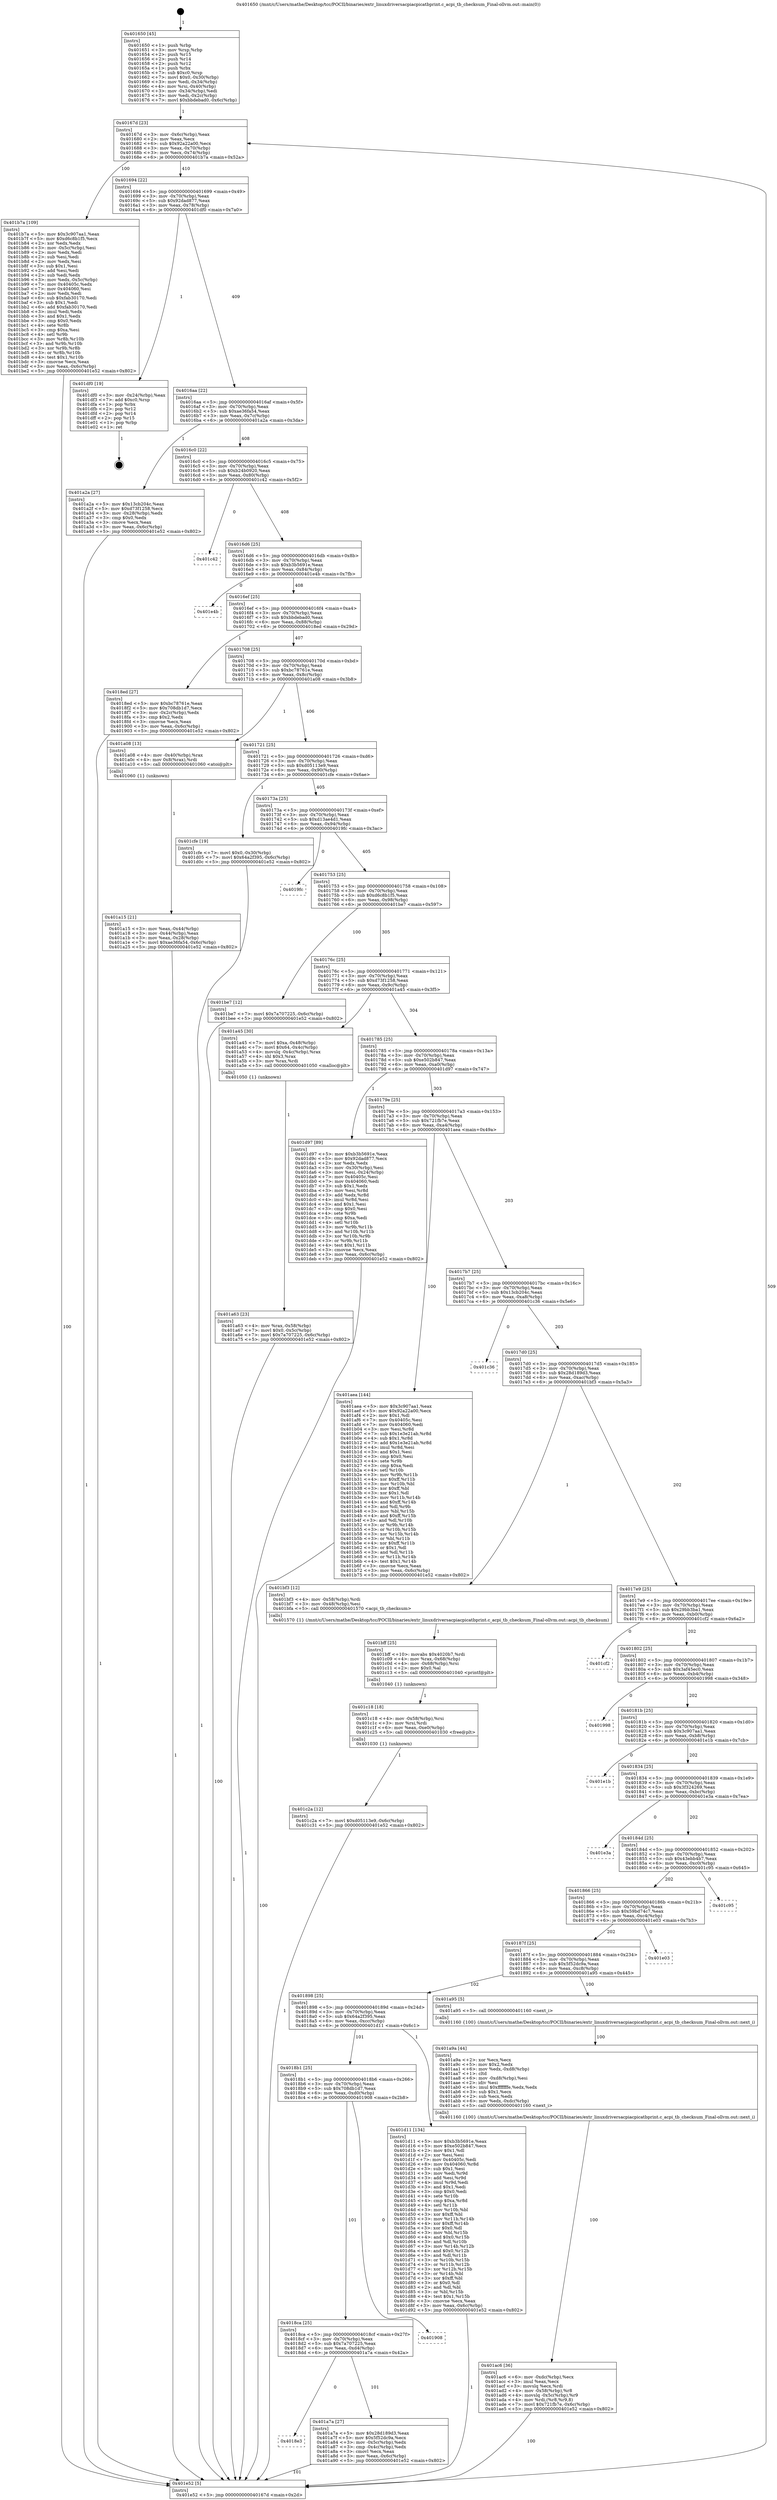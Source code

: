 digraph "0x401650" {
  label = "0x401650 (/mnt/c/Users/mathe/Desktop/tcc/POCII/binaries/extr_linuxdriversacpiacpicatbprint.c_acpi_tb_checksum_Final-ollvm.out::main(0))"
  labelloc = "t"
  node[shape=record]

  Entry [label="",width=0.3,height=0.3,shape=circle,fillcolor=black,style=filled]
  "0x40167d" [label="{
     0x40167d [23]\l
     | [instrs]\l
     &nbsp;&nbsp;0x40167d \<+3\>: mov -0x6c(%rbp),%eax\l
     &nbsp;&nbsp;0x401680 \<+2\>: mov %eax,%ecx\l
     &nbsp;&nbsp;0x401682 \<+6\>: sub $0x92a22a00,%ecx\l
     &nbsp;&nbsp;0x401688 \<+3\>: mov %eax,-0x70(%rbp)\l
     &nbsp;&nbsp;0x40168b \<+3\>: mov %ecx,-0x74(%rbp)\l
     &nbsp;&nbsp;0x40168e \<+6\>: je 0000000000401b7a \<main+0x52a\>\l
  }"]
  "0x401b7a" [label="{
     0x401b7a [109]\l
     | [instrs]\l
     &nbsp;&nbsp;0x401b7a \<+5\>: mov $0x3c907aa1,%eax\l
     &nbsp;&nbsp;0x401b7f \<+5\>: mov $0xd6c8b1f5,%ecx\l
     &nbsp;&nbsp;0x401b84 \<+2\>: xor %edx,%edx\l
     &nbsp;&nbsp;0x401b86 \<+3\>: mov -0x5c(%rbp),%esi\l
     &nbsp;&nbsp;0x401b89 \<+2\>: mov %edx,%edi\l
     &nbsp;&nbsp;0x401b8b \<+2\>: sub %esi,%edi\l
     &nbsp;&nbsp;0x401b8d \<+2\>: mov %edx,%esi\l
     &nbsp;&nbsp;0x401b8f \<+3\>: sub $0x1,%esi\l
     &nbsp;&nbsp;0x401b92 \<+2\>: add %esi,%edi\l
     &nbsp;&nbsp;0x401b94 \<+2\>: sub %edi,%edx\l
     &nbsp;&nbsp;0x401b96 \<+3\>: mov %edx,-0x5c(%rbp)\l
     &nbsp;&nbsp;0x401b99 \<+7\>: mov 0x40405c,%edx\l
     &nbsp;&nbsp;0x401ba0 \<+7\>: mov 0x404060,%esi\l
     &nbsp;&nbsp;0x401ba7 \<+2\>: mov %edx,%edi\l
     &nbsp;&nbsp;0x401ba9 \<+6\>: sub $0xfab30170,%edi\l
     &nbsp;&nbsp;0x401baf \<+3\>: sub $0x1,%edi\l
     &nbsp;&nbsp;0x401bb2 \<+6\>: add $0xfab30170,%edi\l
     &nbsp;&nbsp;0x401bb8 \<+3\>: imul %edi,%edx\l
     &nbsp;&nbsp;0x401bbb \<+3\>: and $0x1,%edx\l
     &nbsp;&nbsp;0x401bbe \<+3\>: cmp $0x0,%edx\l
     &nbsp;&nbsp;0x401bc1 \<+4\>: sete %r8b\l
     &nbsp;&nbsp;0x401bc5 \<+3\>: cmp $0xa,%esi\l
     &nbsp;&nbsp;0x401bc8 \<+4\>: setl %r9b\l
     &nbsp;&nbsp;0x401bcc \<+3\>: mov %r8b,%r10b\l
     &nbsp;&nbsp;0x401bcf \<+3\>: and %r9b,%r10b\l
     &nbsp;&nbsp;0x401bd2 \<+3\>: xor %r9b,%r8b\l
     &nbsp;&nbsp;0x401bd5 \<+3\>: or %r8b,%r10b\l
     &nbsp;&nbsp;0x401bd8 \<+4\>: test $0x1,%r10b\l
     &nbsp;&nbsp;0x401bdc \<+3\>: cmovne %ecx,%eax\l
     &nbsp;&nbsp;0x401bdf \<+3\>: mov %eax,-0x6c(%rbp)\l
     &nbsp;&nbsp;0x401be2 \<+5\>: jmp 0000000000401e52 \<main+0x802\>\l
  }"]
  "0x401694" [label="{
     0x401694 [22]\l
     | [instrs]\l
     &nbsp;&nbsp;0x401694 \<+5\>: jmp 0000000000401699 \<main+0x49\>\l
     &nbsp;&nbsp;0x401699 \<+3\>: mov -0x70(%rbp),%eax\l
     &nbsp;&nbsp;0x40169c \<+5\>: sub $0x92dad877,%eax\l
     &nbsp;&nbsp;0x4016a1 \<+3\>: mov %eax,-0x78(%rbp)\l
     &nbsp;&nbsp;0x4016a4 \<+6\>: je 0000000000401df0 \<main+0x7a0\>\l
  }"]
  Exit [label="",width=0.3,height=0.3,shape=circle,fillcolor=black,style=filled,peripheries=2]
  "0x401df0" [label="{
     0x401df0 [19]\l
     | [instrs]\l
     &nbsp;&nbsp;0x401df0 \<+3\>: mov -0x24(%rbp),%eax\l
     &nbsp;&nbsp;0x401df3 \<+7\>: add $0xc0,%rsp\l
     &nbsp;&nbsp;0x401dfa \<+1\>: pop %rbx\l
     &nbsp;&nbsp;0x401dfb \<+2\>: pop %r12\l
     &nbsp;&nbsp;0x401dfd \<+2\>: pop %r14\l
     &nbsp;&nbsp;0x401dff \<+2\>: pop %r15\l
     &nbsp;&nbsp;0x401e01 \<+1\>: pop %rbp\l
     &nbsp;&nbsp;0x401e02 \<+1\>: ret\l
  }"]
  "0x4016aa" [label="{
     0x4016aa [22]\l
     | [instrs]\l
     &nbsp;&nbsp;0x4016aa \<+5\>: jmp 00000000004016af \<main+0x5f\>\l
     &nbsp;&nbsp;0x4016af \<+3\>: mov -0x70(%rbp),%eax\l
     &nbsp;&nbsp;0x4016b2 \<+5\>: sub $0xae36fa54,%eax\l
     &nbsp;&nbsp;0x4016b7 \<+3\>: mov %eax,-0x7c(%rbp)\l
     &nbsp;&nbsp;0x4016ba \<+6\>: je 0000000000401a2a \<main+0x3da\>\l
  }"]
  "0x401c2a" [label="{
     0x401c2a [12]\l
     | [instrs]\l
     &nbsp;&nbsp;0x401c2a \<+7\>: movl $0xd05113e9,-0x6c(%rbp)\l
     &nbsp;&nbsp;0x401c31 \<+5\>: jmp 0000000000401e52 \<main+0x802\>\l
  }"]
  "0x401a2a" [label="{
     0x401a2a [27]\l
     | [instrs]\l
     &nbsp;&nbsp;0x401a2a \<+5\>: mov $0x13cb204c,%eax\l
     &nbsp;&nbsp;0x401a2f \<+5\>: mov $0xd73f1258,%ecx\l
     &nbsp;&nbsp;0x401a34 \<+3\>: mov -0x28(%rbp),%edx\l
     &nbsp;&nbsp;0x401a37 \<+3\>: cmp $0x0,%edx\l
     &nbsp;&nbsp;0x401a3a \<+3\>: cmove %ecx,%eax\l
     &nbsp;&nbsp;0x401a3d \<+3\>: mov %eax,-0x6c(%rbp)\l
     &nbsp;&nbsp;0x401a40 \<+5\>: jmp 0000000000401e52 \<main+0x802\>\l
  }"]
  "0x4016c0" [label="{
     0x4016c0 [22]\l
     | [instrs]\l
     &nbsp;&nbsp;0x4016c0 \<+5\>: jmp 00000000004016c5 \<main+0x75\>\l
     &nbsp;&nbsp;0x4016c5 \<+3\>: mov -0x70(%rbp),%eax\l
     &nbsp;&nbsp;0x4016c8 \<+5\>: sub $0xb24b0920,%eax\l
     &nbsp;&nbsp;0x4016cd \<+3\>: mov %eax,-0x80(%rbp)\l
     &nbsp;&nbsp;0x4016d0 \<+6\>: je 0000000000401c42 \<main+0x5f2\>\l
  }"]
  "0x401c18" [label="{
     0x401c18 [18]\l
     | [instrs]\l
     &nbsp;&nbsp;0x401c18 \<+4\>: mov -0x58(%rbp),%rsi\l
     &nbsp;&nbsp;0x401c1c \<+3\>: mov %rsi,%rdi\l
     &nbsp;&nbsp;0x401c1f \<+6\>: mov %eax,-0xe0(%rbp)\l
     &nbsp;&nbsp;0x401c25 \<+5\>: call 0000000000401030 \<free@plt\>\l
     | [calls]\l
     &nbsp;&nbsp;0x401030 \{1\} (unknown)\l
  }"]
  "0x401c42" [label="{
     0x401c42\l
  }", style=dashed]
  "0x4016d6" [label="{
     0x4016d6 [25]\l
     | [instrs]\l
     &nbsp;&nbsp;0x4016d6 \<+5\>: jmp 00000000004016db \<main+0x8b\>\l
     &nbsp;&nbsp;0x4016db \<+3\>: mov -0x70(%rbp),%eax\l
     &nbsp;&nbsp;0x4016de \<+5\>: sub $0xb3b5691e,%eax\l
     &nbsp;&nbsp;0x4016e3 \<+6\>: mov %eax,-0x84(%rbp)\l
     &nbsp;&nbsp;0x4016e9 \<+6\>: je 0000000000401e4b \<main+0x7fb\>\l
  }"]
  "0x401bff" [label="{
     0x401bff [25]\l
     | [instrs]\l
     &nbsp;&nbsp;0x401bff \<+10\>: movabs $0x4020b7,%rdi\l
     &nbsp;&nbsp;0x401c09 \<+4\>: mov %rax,-0x68(%rbp)\l
     &nbsp;&nbsp;0x401c0d \<+4\>: mov -0x68(%rbp),%rsi\l
     &nbsp;&nbsp;0x401c11 \<+2\>: mov $0x0,%al\l
     &nbsp;&nbsp;0x401c13 \<+5\>: call 0000000000401040 \<printf@plt\>\l
     | [calls]\l
     &nbsp;&nbsp;0x401040 \{1\} (unknown)\l
  }"]
  "0x401e4b" [label="{
     0x401e4b\l
  }", style=dashed]
  "0x4016ef" [label="{
     0x4016ef [25]\l
     | [instrs]\l
     &nbsp;&nbsp;0x4016ef \<+5\>: jmp 00000000004016f4 \<main+0xa4\>\l
     &nbsp;&nbsp;0x4016f4 \<+3\>: mov -0x70(%rbp),%eax\l
     &nbsp;&nbsp;0x4016f7 \<+5\>: sub $0xbbdebad0,%eax\l
     &nbsp;&nbsp;0x4016fc \<+6\>: mov %eax,-0x88(%rbp)\l
     &nbsp;&nbsp;0x401702 \<+6\>: je 00000000004018ed \<main+0x29d\>\l
  }"]
  "0x401ac6" [label="{
     0x401ac6 [36]\l
     | [instrs]\l
     &nbsp;&nbsp;0x401ac6 \<+6\>: mov -0xdc(%rbp),%ecx\l
     &nbsp;&nbsp;0x401acc \<+3\>: imul %eax,%ecx\l
     &nbsp;&nbsp;0x401acf \<+3\>: movslq %ecx,%rdi\l
     &nbsp;&nbsp;0x401ad2 \<+4\>: mov -0x58(%rbp),%r8\l
     &nbsp;&nbsp;0x401ad6 \<+4\>: movslq -0x5c(%rbp),%r9\l
     &nbsp;&nbsp;0x401ada \<+4\>: mov %rdi,(%r8,%r9,8)\l
     &nbsp;&nbsp;0x401ade \<+7\>: movl $0x721fb7e,-0x6c(%rbp)\l
     &nbsp;&nbsp;0x401ae5 \<+5\>: jmp 0000000000401e52 \<main+0x802\>\l
  }"]
  "0x4018ed" [label="{
     0x4018ed [27]\l
     | [instrs]\l
     &nbsp;&nbsp;0x4018ed \<+5\>: mov $0xbc78761e,%eax\l
     &nbsp;&nbsp;0x4018f2 \<+5\>: mov $0x708db1d7,%ecx\l
     &nbsp;&nbsp;0x4018f7 \<+3\>: mov -0x2c(%rbp),%edx\l
     &nbsp;&nbsp;0x4018fa \<+3\>: cmp $0x2,%edx\l
     &nbsp;&nbsp;0x4018fd \<+3\>: cmovne %ecx,%eax\l
     &nbsp;&nbsp;0x401900 \<+3\>: mov %eax,-0x6c(%rbp)\l
     &nbsp;&nbsp;0x401903 \<+5\>: jmp 0000000000401e52 \<main+0x802\>\l
  }"]
  "0x401708" [label="{
     0x401708 [25]\l
     | [instrs]\l
     &nbsp;&nbsp;0x401708 \<+5\>: jmp 000000000040170d \<main+0xbd\>\l
     &nbsp;&nbsp;0x40170d \<+3\>: mov -0x70(%rbp),%eax\l
     &nbsp;&nbsp;0x401710 \<+5\>: sub $0xbc78761e,%eax\l
     &nbsp;&nbsp;0x401715 \<+6\>: mov %eax,-0x8c(%rbp)\l
     &nbsp;&nbsp;0x40171b \<+6\>: je 0000000000401a08 \<main+0x3b8\>\l
  }"]
  "0x401e52" [label="{
     0x401e52 [5]\l
     | [instrs]\l
     &nbsp;&nbsp;0x401e52 \<+5\>: jmp 000000000040167d \<main+0x2d\>\l
  }"]
  "0x401650" [label="{
     0x401650 [45]\l
     | [instrs]\l
     &nbsp;&nbsp;0x401650 \<+1\>: push %rbp\l
     &nbsp;&nbsp;0x401651 \<+3\>: mov %rsp,%rbp\l
     &nbsp;&nbsp;0x401654 \<+2\>: push %r15\l
     &nbsp;&nbsp;0x401656 \<+2\>: push %r14\l
     &nbsp;&nbsp;0x401658 \<+2\>: push %r12\l
     &nbsp;&nbsp;0x40165a \<+1\>: push %rbx\l
     &nbsp;&nbsp;0x40165b \<+7\>: sub $0xc0,%rsp\l
     &nbsp;&nbsp;0x401662 \<+7\>: movl $0x0,-0x30(%rbp)\l
     &nbsp;&nbsp;0x401669 \<+3\>: mov %edi,-0x34(%rbp)\l
     &nbsp;&nbsp;0x40166c \<+4\>: mov %rsi,-0x40(%rbp)\l
     &nbsp;&nbsp;0x401670 \<+3\>: mov -0x34(%rbp),%edi\l
     &nbsp;&nbsp;0x401673 \<+3\>: mov %edi,-0x2c(%rbp)\l
     &nbsp;&nbsp;0x401676 \<+7\>: movl $0xbbdebad0,-0x6c(%rbp)\l
  }"]
  "0x401a9a" [label="{
     0x401a9a [44]\l
     | [instrs]\l
     &nbsp;&nbsp;0x401a9a \<+2\>: xor %ecx,%ecx\l
     &nbsp;&nbsp;0x401a9c \<+5\>: mov $0x2,%edx\l
     &nbsp;&nbsp;0x401aa1 \<+6\>: mov %edx,-0xd8(%rbp)\l
     &nbsp;&nbsp;0x401aa7 \<+1\>: cltd\l
     &nbsp;&nbsp;0x401aa8 \<+6\>: mov -0xd8(%rbp),%esi\l
     &nbsp;&nbsp;0x401aae \<+2\>: idiv %esi\l
     &nbsp;&nbsp;0x401ab0 \<+6\>: imul $0xfffffffe,%edx,%edx\l
     &nbsp;&nbsp;0x401ab6 \<+3\>: sub $0x1,%ecx\l
     &nbsp;&nbsp;0x401ab9 \<+2\>: sub %ecx,%edx\l
     &nbsp;&nbsp;0x401abb \<+6\>: mov %edx,-0xdc(%rbp)\l
     &nbsp;&nbsp;0x401ac1 \<+5\>: call 0000000000401160 \<next_i\>\l
     | [calls]\l
     &nbsp;&nbsp;0x401160 \{100\} (/mnt/c/Users/mathe/Desktop/tcc/POCII/binaries/extr_linuxdriversacpiacpicatbprint.c_acpi_tb_checksum_Final-ollvm.out::next_i)\l
  }"]
  "0x401a08" [label="{
     0x401a08 [13]\l
     | [instrs]\l
     &nbsp;&nbsp;0x401a08 \<+4\>: mov -0x40(%rbp),%rax\l
     &nbsp;&nbsp;0x401a0c \<+4\>: mov 0x8(%rax),%rdi\l
     &nbsp;&nbsp;0x401a10 \<+5\>: call 0000000000401060 \<atoi@plt\>\l
     | [calls]\l
     &nbsp;&nbsp;0x401060 \{1\} (unknown)\l
  }"]
  "0x401721" [label="{
     0x401721 [25]\l
     | [instrs]\l
     &nbsp;&nbsp;0x401721 \<+5\>: jmp 0000000000401726 \<main+0xd6\>\l
     &nbsp;&nbsp;0x401726 \<+3\>: mov -0x70(%rbp),%eax\l
     &nbsp;&nbsp;0x401729 \<+5\>: sub $0xd05113e9,%eax\l
     &nbsp;&nbsp;0x40172e \<+6\>: mov %eax,-0x90(%rbp)\l
     &nbsp;&nbsp;0x401734 \<+6\>: je 0000000000401cfe \<main+0x6ae\>\l
  }"]
  "0x401a15" [label="{
     0x401a15 [21]\l
     | [instrs]\l
     &nbsp;&nbsp;0x401a15 \<+3\>: mov %eax,-0x44(%rbp)\l
     &nbsp;&nbsp;0x401a18 \<+3\>: mov -0x44(%rbp),%eax\l
     &nbsp;&nbsp;0x401a1b \<+3\>: mov %eax,-0x28(%rbp)\l
     &nbsp;&nbsp;0x401a1e \<+7\>: movl $0xae36fa54,-0x6c(%rbp)\l
     &nbsp;&nbsp;0x401a25 \<+5\>: jmp 0000000000401e52 \<main+0x802\>\l
  }"]
  "0x4018e3" [label="{
     0x4018e3\l
  }", style=dashed]
  "0x401cfe" [label="{
     0x401cfe [19]\l
     | [instrs]\l
     &nbsp;&nbsp;0x401cfe \<+7\>: movl $0x0,-0x30(%rbp)\l
     &nbsp;&nbsp;0x401d05 \<+7\>: movl $0x64a2f395,-0x6c(%rbp)\l
     &nbsp;&nbsp;0x401d0c \<+5\>: jmp 0000000000401e52 \<main+0x802\>\l
  }"]
  "0x40173a" [label="{
     0x40173a [25]\l
     | [instrs]\l
     &nbsp;&nbsp;0x40173a \<+5\>: jmp 000000000040173f \<main+0xef\>\l
     &nbsp;&nbsp;0x40173f \<+3\>: mov -0x70(%rbp),%eax\l
     &nbsp;&nbsp;0x401742 \<+5\>: sub $0xd13ae4d1,%eax\l
     &nbsp;&nbsp;0x401747 \<+6\>: mov %eax,-0x94(%rbp)\l
     &nbsp;&nbsp;0x40174d \<+6\>: je 00000000004019fc \<main+0x3ac\>\l
  }"]
  "0x401a7a" [label="{
     0x401a7a [27]\l
     | [instrs]\l
     &nbsp;&nbsp;0x401a7a \<+5\>: mov $0x28d189d3,%eax\l
     &nbsp;&nbsp;0x401a7f \<+5\>: mov $0x5f52dc9a,%ecx\l
     &nbsp;&nbsp;0x401a84 \<+3\>: mov -0x5c(%rbp),%edx\l
     &nbsp;&nbsp;0x401a87 \<+3\>: cmp -0x4c(%rbp),%edx\l
     &nbsp;&nbsp;0x401a8a \<+3\>: cmovl %ecx,%eax\l
     &nbsp;&nbsp;0x401a8d \<+3\>: mov %eax,-0x6c(%rbp)\l
     &nbsp;&nbsp;0x401a90 \<+5\>: jmp 0000000000401e52 \<main+0x802\>\l
  }"]
  "0x4019fc" [label="{
     0x4019fc\l
  }", style=dashed]
  "0x401753" [label="{
     0x401753 [25]\l
     | [instrs]\l
     &nbsp;&nbsp;0x401753 \<+5\>: jmp 0000000000401758 \<main+0x108\>\l
     &nbsp;&nbsp;0x401758 \<+3\>: mov -0x70(%rbp),%eax\l
     &nbsp;&nbsp;0x40175b \<+5\>: sub $0xd6c8b1f5,%eax\l
     &nbsp;&nbsp;0x401760 \<+6\>: mov %eax,-0x98(%rbp)\l
     &nbsp;&nbsp;0x401766 \<+6\>: je 0000000000401be7 \<main+0x597\>\l
  }"]
  "0x4018ca" [label="{
     0x4018ca [25]\l
     | [instrs]\l
     &nbsp;&nbsp;0x4018ca \<+5\>: jmp 00000000004018cf \<main+0x27f\>\l
     &nbsp;&nbsp;0x4018cf \<+3\>: mov -0x70(%rbp),%eax\l
     &nbsp;&nbsp;0x4018d2 \<+5\>: sub $0x7a707225,%eax\l
     &nbsp;&nbsp;0x4018d7 \<+6\>: mov %eax,-0xd4(%rbp)\l
     &nbsp;&nbsp;0x4018dd \<+6\>: je 0000000000401a7a \<main+0x42a\>\l
  }"]
  "0x401be7" [label="{
     0x401be7 [12]\l
     | [instrs]\l
     &nbsp;&nbsp;0x401be7 \<+7\>: movl $0x7a707225,-0x6c(%rbp)\l
     &nbsp;&nbsp;0x401bee \<+5\>: jmp 0000000000401e52 \<main+0x802\>\l
  }"]
  "0x40176c" [label="{
     0x40176c [25]\l
     | [instrs]\l
     &nbsp;&nbsp;0x40176c \<+5\>: jmp 0000000000401771 \<main+0x121\>\l
     &nbsp;&nbsp;0x401771 \<+3\>: mov -0x70(%rbp),%eax\l
     &nbsp;&nbsp;0x401774 \<+5\>: sub $0xd73f1258,%eax\l
     &nbsp;&nbsp;0x401779 \<+6\>: mov %eax,-0x9c(%rbp)\l
     &nbsp;&nbsp;0x40177f \<+6\>: je 0000000000401a45 \<main+0x3f5\>\l
  }"]
  "0x401908" [label="{
     0x401908\l
  }", style=dashed]
  "0x401a45" [label="{
     0x401a45 [30]\l
     | [instrs]\l
     &nbsp;&nbsp;0x401a45 \<+7\>: movl $0xa,-0x48(%rbp)\l
     &nbsp;&nbsp;0x401a4c \<+7\>: movl $0x64,-0x4c(%rbp)\l
     &nbsp;&nbsp;0x401a53 \<+4\>: movslq -0x4c(%rbp),%rax\l
     &nbsp;&nbsp;0x401a57 \<+4\>: shl $0x3,%rax\l
     &nbsp;&nbsp;0x401a5b \<+3\>: mov %rax,%rdi\l
     &nbsp;&nbsp;0x401a5e \<+5\>: call 0000000000401050 \<malloc@plt\>\l
     | [calls]\l
     &nbsp;&nbsp;0x401050 \{1\} (unknown)\l
  }"]
  "0x401785" [label="{
     0x401785 [25]\l
     | [instrs]\l
     &nbsp;&nbsp;0x401785 \<+5\>: jmp 000000000040178a \<main+0x13a\>\l
     &nbsp;&nbsp;0x40178a \<+3\>: mov -0x70(%rbp),%eax\l
     &nbsp;&nbsp;0x40178d \<+5\>: sub $0xe502b847,%eax\l
     &nbsp;&nbsp;0x401792 \<+6\>: mov %eax,-0xa0(%rbp)\l
     &nbsp;&nbsp;0x401798 \<+6\>: je 0000000000401d97 \<main+0x747\>\l
  }"]
  "0x401a63" [label="{
     0x401a63 [23]\l
     | [instrs]\l
     &nbsp;&nbsp;0x401a63 \<+4\>: mov %rax,-0x58(%rbp)\l
     &nbsp;&nbsp;0x401a67 \<+7\>: movl $0x0,-0x5c(%rbp)\l
     &nbsp;&nbsp;0x401a6e \<+7\>: movl $0x7a707225,-0x6c(%rbp)\l
     &nbsp;&nbsp;0x401a75 \<+5\>: jmp 0000000000401e52 \<main+0x802\>\l
  }"]
  "0x4018b1" [label="{
     0x4018b1 [25]\l
     | [instrs]\l
     &nbsp;&nbsp;0x4018b1 \<+5\>: jmp 00000000004018b6 \<main+0x266\>\l
     &nbsp;&nbsp;0x4018b6 \<+3\>: mov -0x70(%rbp),%eax\l
     &nbsp;&nbsp;0x4018b9 \<+5\>: sub $0x708db1d7,%eax\l
     &nbsp;&nbsp;0x4018be \<+6\>: mov %eax,-0xd0(%rbp)\l
     &nbsp;&nbsp;0x4018c4 \<+6\>: je 0000000000401908 \<main+0x2b8\>\l
  }"]
  "0x401d97" [label="{
     0x401d97 [89]\l
     | [instrs]\l
     &nbsp;&nbsp;0x401d97 \<+5\>: mov $0xb3b5691e,%eax\l
     &nbsp;&nbsp;0x401d9c \<+5\>: mov $0x92dad877,%ecx\l
     &nbsp;&nbsp;0x401da1 \<+2\>: xor %edx,%edx\l
     &nbsp;&nbsp;0x401da3 \<+3\>: mov -0x30(%rbp),%esi\l
     &nbsp;&nbsp;0x401da6 \<+3\>: mov %esi,-0x24(%rbp)\l
     &nbsp;&nbsp;0x401da9 \<+7\>: mov 0x40405c,%esi\l
     &nbsp;&nbsp;0x401db0 \<+7\>: mov 0x404060,%edi\l
     &nbsp;&nbsp;0x401db7 \<+3\>: sub $0x1,%edx\l
     &nbsp;&nbsp;0x401dba \<+3\>: mov %esi,%r8d\l
     &nbsp;&nbsp;0x401dbd \<+3\>: add %edx,%r8d\l
     &nbsp;&nbsp;0x401dc0 \<+4\>: imul %r8d,%esi\l
     &nbsp;&nbsp;0x401dc4 \<+3\>: and $0x1,%esi\l
     &nbsp;&nbsp;0x401dc7 \<+3\>: cmp $0x0,%esi\l
     &nbsp;&nbsp;0x401dca \<+4\>: sete %r9b\l
     &nbsp;&nbsp;0x401dce \<+3\>: cmp $0xa,%edi\l
     &nbsp;&nbsp;0x401dd1 \<+4\>: setl %r10b\l
     &nbsp;&nbsp;0x401dd5 \<+3\>: mov %r9b,%r11b\l
     &nbsp;&nbsp;0x401dd8 \<+3\>: and %r10b,%r11b\l
     &nbsp;&nbsp;0x401ddb \<+3\>: xor %r10b,%r9b\l
     &nbsp;&nbsp;0x401dde \<+3\>: or %r9b,%r11b\l
     &nbsp;&nbsp;0x401de1 \<+4\>: test $0x1,%r11b\l
     &nbsp;&nbsp;0x401de5 \<+3\>: cmovne %ecx,%eax\l
     &nbsp;&nbsp;0x401de8 \<+3\>: mov %eax,-0x6c(%rbp)\l
     &nbsp;&nbsp;0x401deb \<+5\>: jmp 0000000000401e52 \<main+0x802\>\l
  }"]
  "0x40179e" [label="{
     0x40179e [25]\l
     | [instrs]\l
     &nbsp;&nbsp;0x40179e \<+5\>: jmp 00000000004017a3 \<main+0x153\>\l
     &nbsp;&nbsp;0x4017a3 \<+3\>: mov -0x70(%rbp),%eax\l
     &nbsp;&nbsp;0x4017a6 \<+5\>: sub $0x721fb7e,%eax\l
     &nbsp;&nbsp;0x4017ab \<+6\>: mov %eax,-0xa4(%rbp)\l
     &nbsp;&nbsp;0x4017b1 \<+6\>: je 0000000000401aea \<main+0x49a\>\l
  }"]
  "0x401d11" [label="{
     0x401d11 [134]\l
     | [instrs]\l
     &nbsp;&nbsp;0x401d11 \<+5\>: mov $0xb3b5691e,%eax\l
     &nbsp;&nbsp;0x401d16 \<+5\>: mov $0xe502b847,%ecx\l
     &nbsp;&nbsp;0x401d1b \<+2\>: mov $0x1,%dl\l
     &nbsp;&nbsp;0x401d1d \<+2\>: xor %esi,%esi\l
     &nbsp;&nbsp;0x401d1f \<+7\>: mov 0x40405c,%edi\l
     &nbsp;&nbsp;0x401d26 \<+8\>: mov 0x404060,%r8d\l
     &nbsp;&nbsp;0x401d2e \<+3\>: sub $0x1,%esi\l
     &nbsp;&nbsp;0x401d31 \<+3\>: mov %edi,%r9d\l
     &nbsp;&nbsp;0x401d34 \<+3\>: add %esi,%r9d\l
     &nbsp;&nbsp;0x401d37 \<+4\>: imul %r9d,%edi\l
     &nbsp;&nbsp;0x401d3b \<+3\>: and $0x1,%edi\l
     &nbsp;&nbsp;0x401d3e \<+3\>: cmp $0x0,%edi\l
     &nbsp;&nbsp;0x401d41 \<+4\>: sete %r10b\l
     &nbsp;&nbsp;0x401d45 \<+4\>: cmp $0xa,%r8d\l
     &nbsp;&nbsp;0x401d49 \<+4\>: setl %r11b\l
     &nbsp;&nbsp;0x401d4d \<+3\>: mov %r10b,%bl\l
     &nbsp;&nbsp;0x401d50 \<+3\>: xor $0xff,%bl\l
     &nbsp;&nbsp;0x401d53 \<+3\>: mov %r11b,%r14b\l
     &nbsp;&nbsp;0x401d56 \<+4\>: xor $0xff,%r14b\l
     &nbsp;&nbsp;0x401d5a \<+3\>: xor $0x0,%dl\l
     &nbsp;&nbsp;0x401d5d \<+3\>: mov %bl,%r15b\l
     &nbsp;&nbsp;0x401d60 \<+4\>: and $0x0,%r15b\l
     &nbsp;&nbsp;0x401d64 \<+3\>: and %dl,%r10b\l
     &nbsp;&nbsp;0x401d67 \<+3\>: mov %r14b,%r12b\l
     &nbsp;&nbsp;0x401d6a \<+4\>: and $0x0,%r12b\l
     &nbsp;&nbsp;0x401d6e \<+3\>: and %dl,%r11b\l
     &nbsp;&nbsp;0x401d71 \<+3\>: or %r10b,%r15b\l
     &nbsp;&nbsp;0x401d74 \<+3\>: or %r11b,%r12b\l
     &nbsp;&nbsp;0x401d77 \<+3\>: xor %r12b,%r15b\l
     &nbsp;&nbsp;0x401d7a \<+3\>: or %r14b,%bl\l
     &nbsp;&nbsp;0x401d7d \<+3\>: xor $0xff,%bl\l
     &nbsp;&nbsp;0x401d80 \<+3\>: or $0x0,%dl\l
     &nbsp;&nbsp;0x401d83 \<+2\>: and %dl,%bl\l
     &nbsp;&nbsp;0x401d85 \<+3\>: or %bl,%r15b\l
     &nbsp;&nbsp;0x401d88 \<+4\>: test $0x1,%r15b\l
     &nbsp;&nbsp;0x401d8c \<+3\>: cmovne %ecx,%eax\l
     &nbsp;&nbsp;0x401d8f \<+3\>: mov %eax,-0x6c(%rbp)\l
     &nbsp;&nbsp;0x401d92 \<+5\>: jmp 0000000000401e52 \<main+0x802\>\l
  }"]
  "0x401aea" [label="{
     0x401aea [144]\l
     | [instrs]\l
     &nbsp;&nbsp;0x401aea \<+5\>: mov $0x3c907aa1,%eax\l
     &nbsp;&nbsp;0x401aef \<+5\>: mov $0x92a22a00,%ecx\l
     &nbsp;&nbsp;0x401af4 \<+2\>: mov $0x1,%dl\l
     &nbsp;&nbsp;0x401af6 \<+7\>: mov 0x40405c,%esi\l
     &nbsp;&nbsp;0x401afd \<+7\>: mov 0x404060,%edi\l
     &nbsp;&nbsp;0x401b04 \<+3\>: mov %esi,%r8d\l
     &nbsp;&nbsp;0x401b07 \<+7\>: sub $0x1e3e21ab,%r8d\l
     &nbsp;&nbsp;0x401b0e \<+4\>: sub $0x1,%r8d\l
     &nbsp;&nbsp;0x401b12 \<+7\>: add $0x1e3e21ab,%r8d\l
     &nbsp;&nbsp;0x401b19 \<+4\>: imul %r8d,%esi\l
     &nbsp;&nbsp;0x401b1d \<+3\>: and $0x1,%esi\l
     &nbsp;&nbsp;0x401b20 \<+3\>: cmp $0x0,%esi\l
     &nbsp;&nbsp;0x401b23 \<+4\>: sete %r9b\l
     &nbsp;&nbsp;0x401b27 \<+3\>: cmp $0xa,%edi\l
     &nbsp;&nbsp;0x401b2a \<+4\>: setl %r10b\l
     &nbsp;&nbsp;0x401b2e \<+3\>: mov %r9b,%r11b\l
     &nbsp;&nbsp;0x401b31 \<+4\>: xor $0xff,%r11b\l
     &nbsp;&nbsp;0x401b35 \<+3\>: mov %r10b,%bl\l
     &nbsp;&nbsp;0x401b38 \<+3\>: xor $0xff,%bl\l
     &nbsp;&nbsp;0x401b3b \<+3\>: xor $0x1,%dl\l
     &nbsp;&nbsp;0x401b3e \<+3\>: mov %r11b,%r14b\l
     &nbsp;&nbsp;0x401b41 \<+4\>: and $0xff,%r14b\l
     &nbsp;&nbsp;0x401b45 \<+3\>: and %dl,%r9b\l
     &nbsp;&nbsp;0x401b48 \<+3\>: mov %bl,%r15b\l
     &nbsp;&nbsp;0x401b4b \<+4\>: and $0xff,%r15b\l
     &nbsp;&nbsp;0x401b4f \<+3\>: and %dl,%r10b\l
     &nbsp;&nbsp;0x401b52 \<+3\>: or %r9b,%r14b\l
     &nbsp;&nbsp;0x401b55 \<+3\>: or %r10b,%r15b\l
     &nbsp;&nbsp;0x401b58 \<+3\>: xor %r15b,%r14b\l
     &nbsp;&nbsp;0x401b5b \<+3\>: or %bl,%r11b\l
     &nbsp;&nbsp;0x401b5e \<+4\>: xor $0xff,%r11b\l
     &nbsp;&nbsp;0x401b62 \<+3\>: or $0x1,%dl\l
     &nbsp;&nbsp;0x401b65 \<+3\>: and %dl,%r11b\l
     &nbsp;&nbsp;0x401b68 \<+3\>: or %r11b,%r14b\l
     &nbsp;&nbsp;0x401b6b \<+4\>: test $0x1,%r14b\l
     &nbsp;&nbsp;0x401b6f \<+3\>: cmovne %ecx,%eax\l
     &nbsp;&nbsp;0x401b72 \<+3\>: mov %eax,-0x6c(%rbp)\l
     &nbsp;&nbsp;0x401b75 \<+5\>: jmp 0000000000401e52 \<main+0x802\>\l
  }"]
  "0x4017b7" [label="{
     0x4017b7 [25]\l
     | [instrs]\l
     &nbsp;&nbsp;0x4017b7 \<+5\>: jmp 00000000004017bc \<main+0x16c\>\l
     &nbsp;&nbsp;0x4017bc \<+3\>: mov -0x70(%rbp),%eax\l
     &nbsp;&nbsp;0x4017bf \<+5\>: sub $0x13cb204c,%eax\l
     &nbsp;&nbsp;0x4017c4 \<+6\>: mov %eax,-0xa8(%rbp)\l
     &nbsp;&nbsp;0x4017ca \<+6\>: je 0000000000401c36 \<main+0x5e6\>\l
  }"]
  "0x401898" [label="{
     0x401898 [25]\l
     | [instrs]\l
     &nbsp;&nbsp;0x401898 \<+5\>: jmp 000000000040189d \<main+0x24d\>\l
     &nbsp;&nbsp;0x40189d \<+3\>: mov -0x70(%rbp),%eax\l
     &nbsp;&nbsp;0x4018a0 \<+5\>: sub $0x64a2f395,%eax\l
     &nbsp;&nbsp;0x4018a5 \<+6\>: mov %eax,-0xcc(%rbp)\l
     &nbsp;&nbsp;0x4018ab \<+6\>: je 0000000000401d11 \<main+0x6c1\>\l
  }"]
  "0x401c36" [label="{
     0x401c36\l
  }", style=dashed]
  "0x4017d0" [label="{
     0x4017d0 [25]\l
     | [instrs]\l
     &nbsp;&nbsp;0x4017d0 \<+5\>: jmp 00000000004017d5 \<main+0x185\>\l
     &nbsp;&nbsp;0x4017d5 \<+3\>: mov -0x70(%rbp),%eax\l
     &nbsp;&nbsp;0x4017d8 \<+5\>: sub $0x28d189d3,%eax\l
     &nbsp;&nbsp;0x4017dd \<+6\>: mov %eax,-0xac(%rbp)\l
     &nbsp;&nbsp;0x4017e3 \<+6\>: je 0000000000401bf3 \<main+0x5a3\>\l
  }"]
  "0x401a95" [label="{
     0x401a95 [5]\l
     | [instrs]\l
     &nbsp;&nbsp;0x401a95 \<+5\>: call 0000000000401160 \<next_i\>\l
     | [calls]\l
     &nbsp;&nbsp;0x401160 \{100\} (/mnt/c/Users/mathe/Desktop/tcc/POCII/binaries/extr_linuxdriversacpiacpicatbprint.c_acpi_tb_checksum_Final-ollvm.out::next_i)\l
  }"]
  "0x401bf3" [label="{
     0x401bf3 [12]\l
     | [instrs]\l
     &nbsp;&nbsp;0x401bf3 \<+4\>: mov -0x58(%rbp),%rdi\l
     &nbsp;&nbsp;0x401bf7 \<+3\>: mov -0x48(%rbp),%esi\l
     &nbsp;&nbsp;0x401bfa \<+5\>: call 0000000000401570 \<acpi_tb_checksum\>\l
     | [calls]\l
     &nbsp;&nbsp;0x401570 \{1\} (/mnt/c/Users/mathe/Desktop/tcc/POCII/binaries/extr_linuxdriversacpiacpicatbprint.c_acpi_tb_checksum_Final-ollvm.out::acpi_tb_checksum)\l
  }"]
  "0x4017e9" [label="{
     0x4017e9 [25]\l
     | [instrs]\l
     &nbsp;&nbsp;0x4017e9 \<+5\>: jmp 00000000004017ee \<main+0x19e\>\l
     &nbsp;&nbsp;0x4017ee \<+3\>: mov -0x70(%rbp),%eax\l
     &nbsp;&nbsp;0x4017f1 \<+5\>: sub $0x29bb3ba1,%eax\l
     &nbsp;&nbsp;0x4017f6 \<+6\>: mov %eax,-0xb0(%rbp)\l
     &nbsp;&nbsp;0x4017fc \<+6\>: je 0000000000401cf2 \<main+0x6a2\>\l
  }"]
  "0x40187f" [label="{
     0x40187f [25]\l
     | [instrs]\l
     &nbsp;&nbsp;0x40187f \<+5\>: jmp 0000000000401884 \<main+0x234\>\l
     &nbsp;&nbsp;0x401884 \<+3\>: mov -0x70(%rbp),%eax\l
     &nbsp;&nbsp;0x401887 \<+5\>: sub $0x5f52dc9a,%eax\l
     &nbsp;&nbsp;0x40188c \<+6\>: mov %eax,-0xc8(%rbp)\l
     &nbsp;&nbsp;0x401892 \<+6\>: je 0000000000401a95 \<main+0x445\>\l
  }"]
  "0x401cf2" [label="{
     0x401cf2\l
  }", style=dashed]
  "0x401802" [label="{
     0x401802 [25]\l
     | [instrs]\l
     &nbsp;&nbsp;0x401802 \<+5\>: jmp 0000000000401807 \<main+0x1b7\>\l
     &nbsp;&nbsp;0x401807 \<+3\>: mov -0x70(%rbp),%eax\l
     &nbsp;&nbsp;0x40180a \<+5\>: sub $0x3af45ec0,%eax\l
     &nbsp;&nbsp;0x40180f \<+6\>: mov %eax,-0xb4(%rbp)\l
     &nbsp;&nbsp;0x401815 \<+6\>: je 0000000000401998 \<main+0x348\>\l
  }"]
  "0x401e03" [label="{
     0x401e03\l
  }", style=dashed]
  "0x401998" [label="{
     0x401998\l
  }", style=dashed]
  "0x40181b" [label="{
     0x40181b [25]\l
     | [instrs]\l
     &nbsp;&nbsp;0x40181b \<+5\>: jmp 0000000000401820 \<main+0x1d0\>\l
     &nbsp;&nbsp;0x401820 \<+3\>: mov -0x70(%rbp),%eax\l
     &nbsp;&nbsp;0x401823 \<+5\>: sub $0x3c907aa1,%eax\l
     &nbsp;&nbsp;0x401828 \<+6\>: mov %eax,-0xb8(%rbp)\l
     &nbsp;&nbsp;0x40182e \<+6\>: je 0000000000401e1b \<main+0x7cb\>\l
  }"]
  "0x401866" [label="{
     0x401866 [25]\l
     | [instrs]\l
     &nbsp;&nbsp;0x401866 \<+5\>: jmp 000000000040186b \<main+0x21b\>\l
     &nbsp;&nbsp;0x40186b \<+3\>: mov -0x70(%rbp),%eax\l
     &nbsp;&nbsp;0x40186e \<+5\>: sub $0x59bd74c7,%eax\l
     &nbsp;&nbsp;0x401873 \<+6\>: mov %eax,-0xc4(%rbp)\l
     &nbsp;&nbsp;0x401879 \<+6\>: je 0000000000401e03 \<main+0x7b3\>\l
  }"]
  "0x401e1b" [label="{
     0x401e1b\l
  }", style=dashed]
  "0x401834" [label="{
     0x401834 [25]\l
     | [instrs]\l
     &nbsp;&nbsp;0x401834 \<+5\>: jmp 0000000000401839 \<main+0x1e9\>\l
     &nbsp;&nbsp;0x401839 \<+3\>: mov -0x70(%rbp),%eax\l
     &nbsp;&nbsp;0x40183c \<+5\>: sub $0x3f324269,%eax\l
     &nbsp;&nbsp;0x401841 \<+6\>: mov %eax,-0xbc(%rbp)\l
     &nbsp;&nbsp;0x401847 \<+6\>: je 0000000000401e3a \<main+0x7ea\>\l
  }"]
  "0x401c95" [label="{
     0x401c95\l
  }", style=dashed]
  "0x401e3a" [label="{
     0x401e3a\l
  }", style=dashed]
  "0x40184d" [label="{
     0x40184d [25]\l
     | [instrs]\l
     &nbsp;&nbsp;0x40184d \<+5\>: jmp 0000000000401852 \<main+0x202\>\l
     &nbsp;&nbsp;0x401852 \<+3\>: mov -0x70(%rbp),%eax\l
     &nbsp;&nbsp;0x401855 \<+5\>: sub $0x43ebb4b7,%eax\l
     &nbsp;&nbsp;0x40185a \<+6\>: mov %eax,-0xc0(%rbp)\l
     &nbsp;&nbsp;0x401860 \<+6\>: je 0000000000401c95 \<main+0x645\>\l
  }"]
  Entry -> "0x401650" [label=" 1"]
  "0x40167d" -> "0x401b7a" [label=" 100"]
  "0x40167d" -> "0x401694" [label=" 410"]
  "0x401df0" -> Exit [label=" 1"]
  "0x401694" -> "0x401df0" [label=" 1"]
  "0x401694" -> "0x4016aa" [label=" 409"]
  "0x401d97" -> "0x401e52" [label=" 1"]
  "0x4016aa" -> "0x401a2a" [label=" 1"]
  "0x4016aa" -> "0x4016c0" [label=" 408"]
  "0x401d11" -> "0x401e52" [label=" 1"]
  "0x4016c0" -> "0x401c42" [label=" 0"]
  "0x4016c0" -> "0x4016d6" [label=" 408"]
  "0x401cfe" -> "0x401e52" [label=" 1"]
  "0x4016d6" -> "0x401e4b" [label=" 0"]
  "0x4016d6" -> "0x4016ef" [label=" 408"]
  "0x401c2a" -> "0x401e52" [label=" 1"]
  "0x4016ef" -> "0x4018ed" [label=" 1"]
  "0x4016ef" -> "0x401708" [label=" 407"]
  "0x4018ed" -> "0x401e52" [label=" 1"]
  "0x401650" -> "0x40167d" [label=" 1"]
  "0x401e52" -> "0x40167d" [label=" 509"]
  "0x401c18" -> "0x401c2a" [label=" 1"]
  "0x401708" -> "0x401a08" [label=" 1"]
  "0x401708" -> "0x401721" [label=" 406"]
  "0x401a08" -> "0x401a15" [label=" 1"]
  "0x401a15" -> "0x401e52" [label=" 1"]
  "0x401a2a" -> "0x401e52" [label=" 1"]
  "0x401bff" -> "0x401c18" [label=" 1"]
  "0x401721" -> "0x401cfe" [label=" 1"]
  "0x401721" -> "0x40173a" [label=" 405"]
  "0x401bf3" -> "0x401bff" [label=" 1"]
  "0x40173a" -> "0x4019fc" [label=" 0"]
  "0x40173a" -> "0x401753" [label=" 405"]
  "0x401be7" -> "0x401e52" [label=" 100"]
  "0x401753" -> "0x401be7" [label=" 100"]
  "0x401753" -> "0x40176c" [label=" 305"]
  "0x401aea" -> "0x401e52" [label=" 100"]
  "0x40176c" -> "0x401a45" [label=" 1"]
  "0x40176c" -> "0x401785" [label=" 304"]
  "0x401a45" -> "0x401a63" [label=" 1"]
  "0x401a63" -> "0x401e52" [label=" 1"]
  "0x401ac6" -> "0x401e52" [label=" 100"]
  "0x401785" -> "0x401d97" [label=" 1"]
  "0x401785" -> "0x40179e" [label=" 303"]
  "0x401a95" -> "0x401a9a" [label=" 100"]
  "0x40179e" -> "0x401aea" [label=" 100"]
  "0x40179e" -> "0x4017b7" [label=" 203"]
  "0x401a7a" -> "0x401e52" [label=" 101"]
  "0x4017b7" -> "0x401c36" [label=" 0"]
  "0x4017b7" -> "0x4017d0" [label=" 203"]
  "0x4018ca" -> "0x401a7a" [label=" 101"]
  "0x4017d0" -> "0x401bf3" [label=" 1"]
  "0x4017d0" -> "0x4017e9" [label=" 202"]
  "0x401b7a" -> "0x401e52" [label=" 100"]
  "0x4017e9" -> "0x401cf2" [label=" 0"]
  "0x4017e9" -> "0x401802" [label=" 202"]
  "0x4018b1" -> "0x401908" [label=" 0"]
  "0x401802" -> "0x401998" [label=" 0"]
  "0x401802" -> "0x40181b" [label=" 202"]
  "0x401a9a" -> "0x401ac6" [label=" 100"]
  "0x40181b" -> "0x401e1b" [label=" 0"]
  "0x40181b" -> "0x401834" [label=" 202"]
  "0x401898" -> "0x401d11" [label=" 1"]
  "0x401834" -> "0x401e3a" [label=" 0"]
  "0x401834" -> "0x40184d" [label=" 202"]
  "0x4018ca" -> "0x4018e3" [label=" 0"]
  "0x40184d" -> "0x401c95" [label=" 0"]
  "0x40184d" -> "0x401866" [label=" 202"]
  "0x401898" -> "0x4018b1" [label=" 101"]
  "0x401866" -> "0x401e03" [label=" 0"]
  "0x401866" -> "0x40187f" [label=" 202"]
  "0x4018b1" -> "0x4018ca" [label=" 101"]
  "0x40187f" -> "0x401a95" [label=" 100"]
  "0x40187f" -> "0x401898" [label=" 102"]
}
